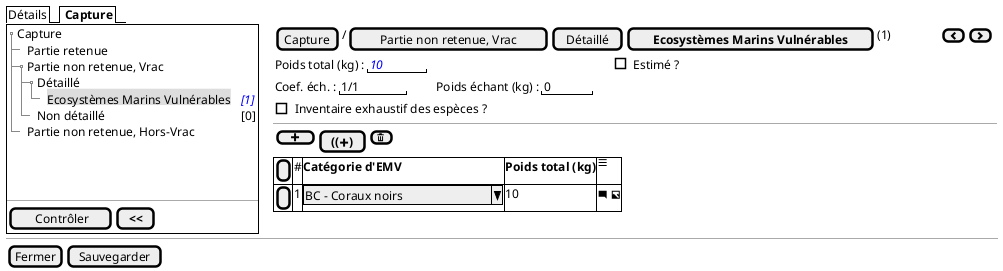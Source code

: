 @startsalt
{
  {/ Détails | <b> Capture }
  {+
   {T
       + Capture
       ++ Partie retenue
       ++ Partie non retenue, Vrac
       +++ Détaillé
       ++++ <back:#DDD>Ecosystèmes Marins Vulnérables | <i><color:blue>[1]
       +++ Non détaillé | <color:black>[0]
       ++ Partie non retenue, Hors-Vrac
   }
    .
    .
    .
   --
   {
      [<&checkmark> Contrôler] | [ <b><< ]
   }
  } | . | {
    { [Capture] | / | [Partie non retenue, Vrac] | [Détaillé] | [<b>Ecosystèmes Marins Vulnérables] | (1) | . | . | . | . | . | . | . | . | . | { [<&chevron-left>] | [<&chevron-right>] } }

    {Poids total (kg) : | "  <i><color:blue>10   " | . | . | . | . | . | . | . | . | . | . | . | . | . | . | . | . | . | . | . | . | . | . | . | . | . | . | . | . | . | . | . | . | . | . | . | [ ] Estimé ? }

    {Coef. éch. : | " 1/1    " | . | . | . | . | . | Poids échant (kg) : | "  0   " | . | . |}

    { [ ] Inventaire exhaustif des espèces ? }
    ---
    { [ <&plus> ] | [<b>((<&plus><b>)] | [<&trash>] }
    {#
          [ ] | # | <b>Catégorie d'EMV  | <b>Poids total (kg)     |   <&menu>
          [ ] | 1 | ^BC - Coraux noirs      ^ |  10    | <&comment-square> <&image>
        }
  }

  -- | -- | --
  { [Fermer] | [Sauvegarder] }
}
@endsalt

